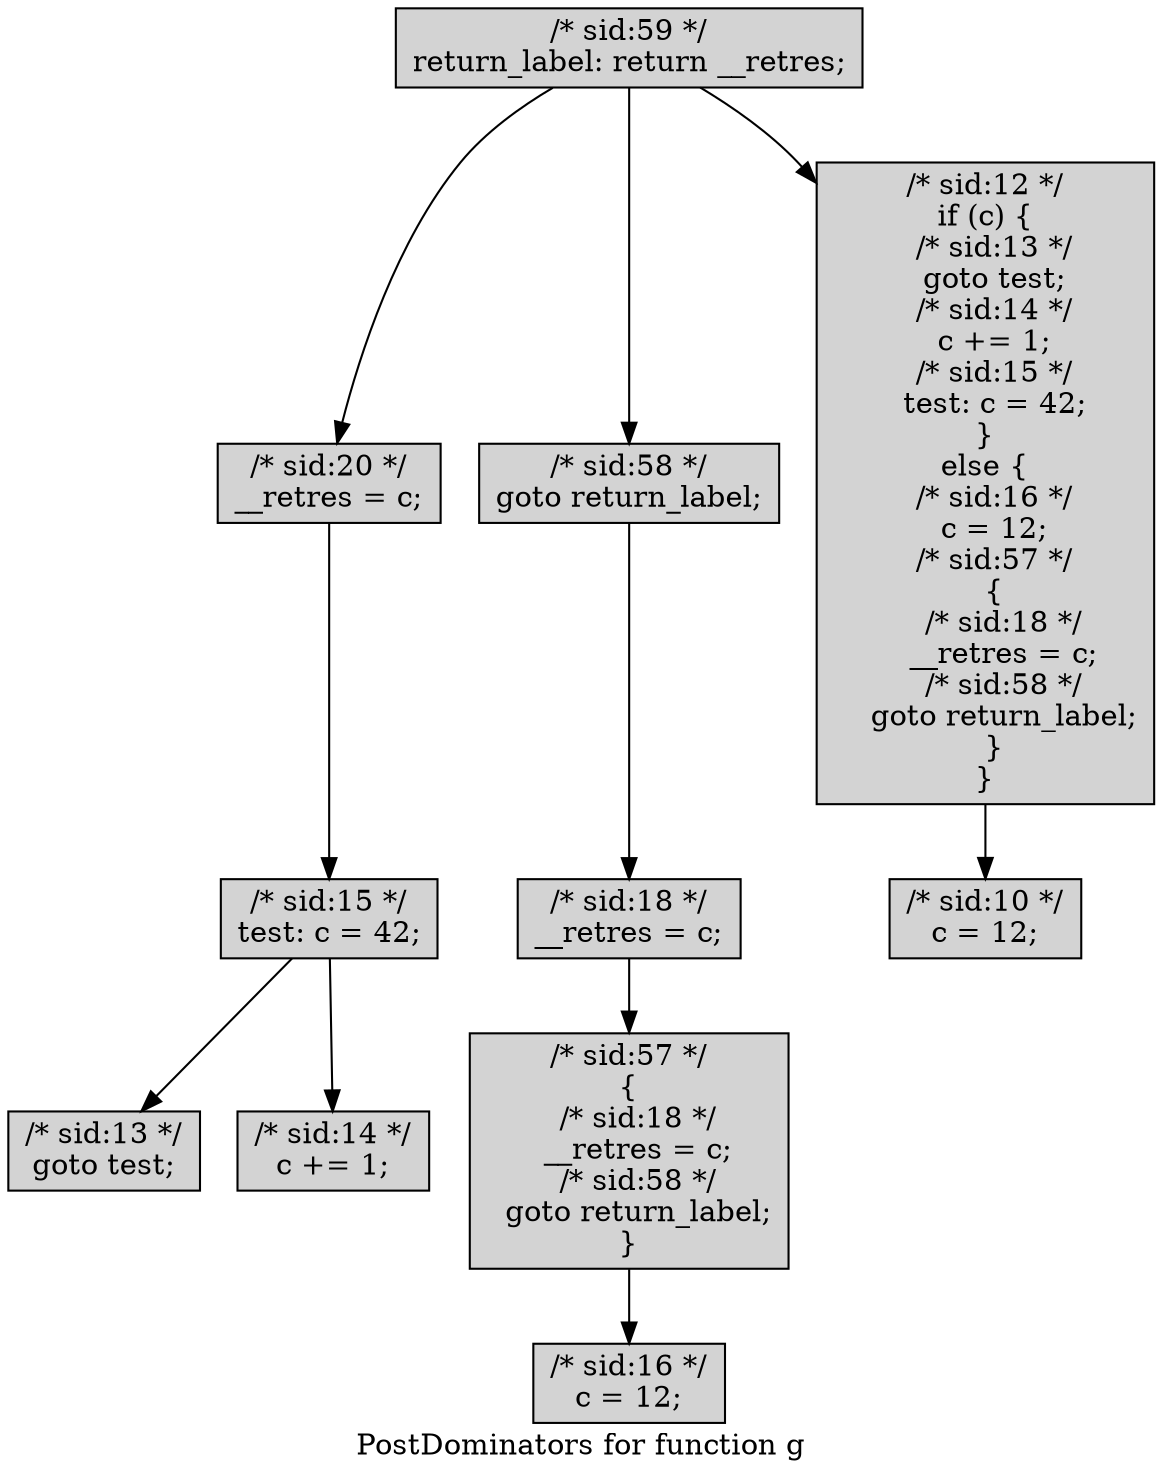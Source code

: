 digraph G {
  label="PostDominators for function g";
  node [shape=box, style="filled", ];
  16 [label="/* sid:16 */
c = 12;", ];
  18 [label="/* sid:18 */
__retres = c;", ];
  20 [label="/* sid:20 */
__retres = c;", ];
  57 [label="/* sid:57 */
{
  /* sid:18 */
  __retres = c;
  /* sid:58 */
  goto return_label;
}",
      ];
  58 [label="/* sid:58 */
goto return_label;", ];
  10 [label="/* sid:10 */
c = 12;", ];
  59 [label="/* sid:59 */
return_label: return __retres;", ];
  12 [label="/* sid:12 */
if (c) {
  /* sid:13 */
  goto test;
  /* sid:14 */
  c += 1;
  /* sid:15 */
  test: c = 42;
}
else {
  /* sid:16 */
  c = 12;
  /* sid:57 */
  {
    /* sid:18 */
    __retres = c;
    /* sid:58 */
    goto return_label;
  }
}",
      ];
  13 [label="/* sid:13 */
goto test;", ];
  14 [label="/* sid:14 */
c += 1;", ];
  15 [label="/* sid:15 */
test: c = 42;", ];
  
  
  57 -> 16;
  58 -> 18;
  59 -> 20;
  18 -> 57;
  59 -> 58;
  12 -> 10;
  59 -> 12;
  15 -> 13;
  15 -> 14;
  20 -> 15;
  
  }
